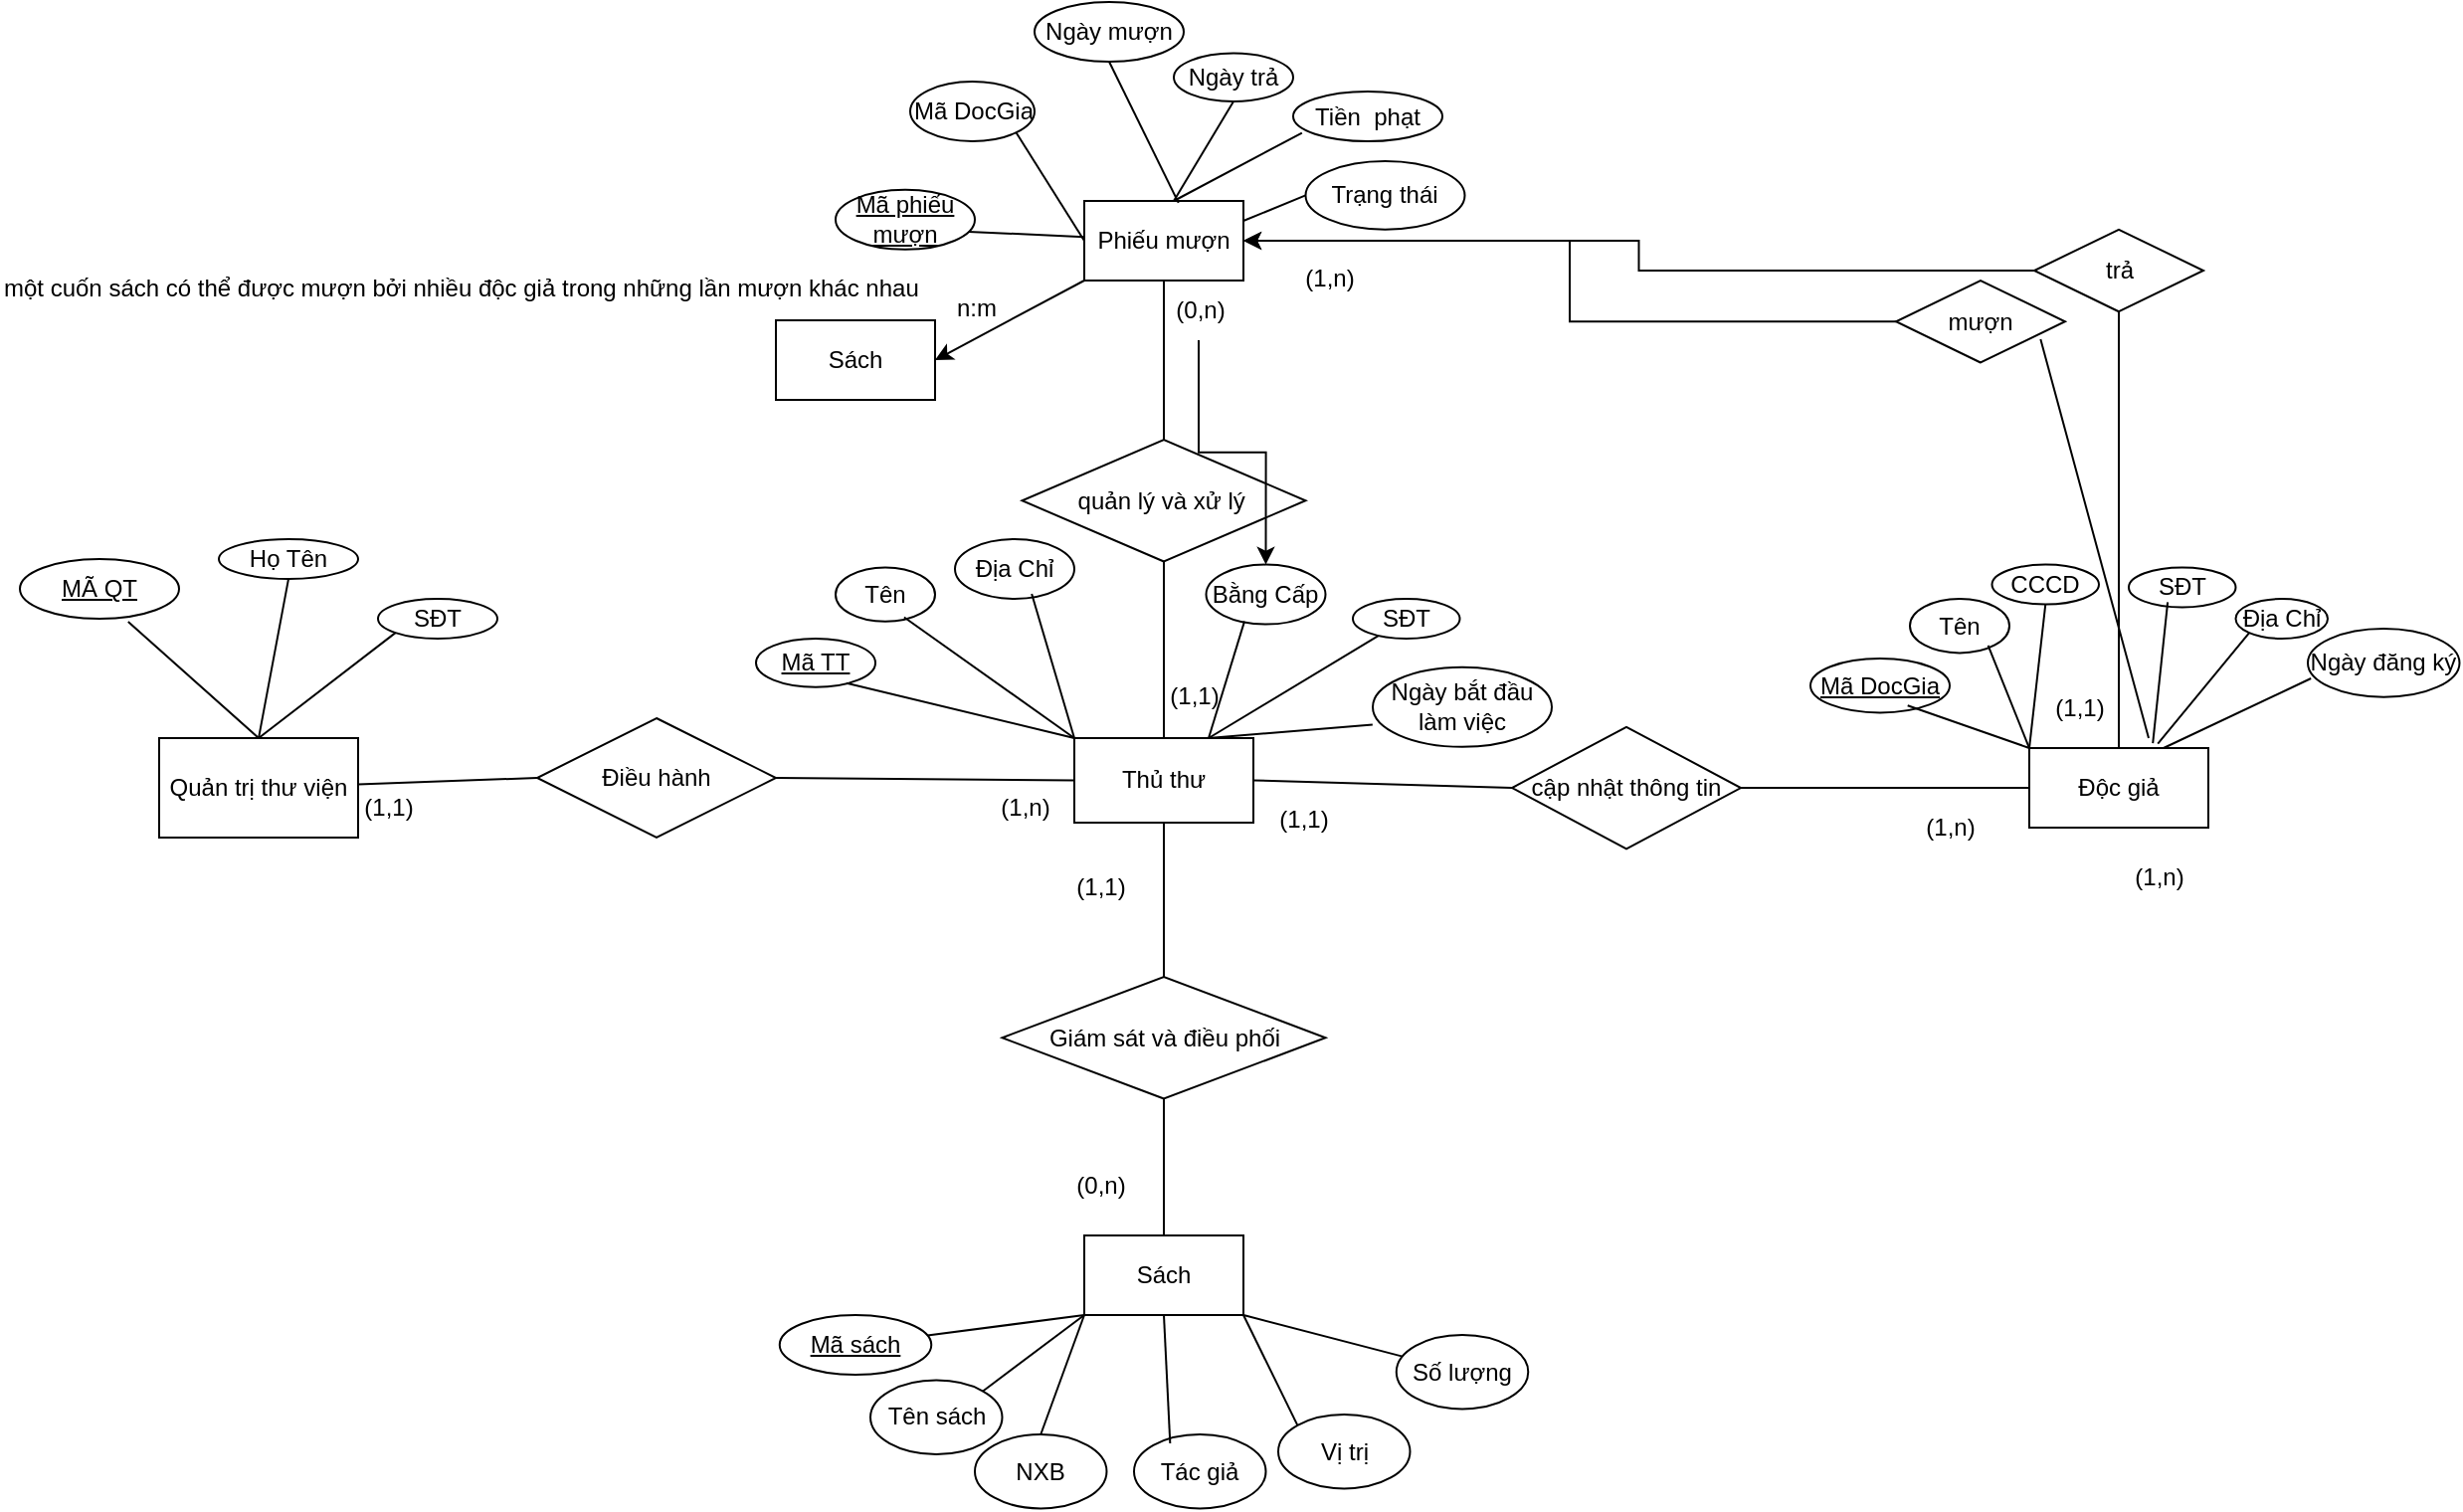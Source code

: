 <mxfile version="25.0.3">
  <diagram id="R2lEEEUBdFMjLlhIrx00" name="Page-1">
    <mxGraphModel dx="2251" dy="678" grid="1" gridSize="10" guides="1" tooltips="1" connect="1" arrows="1" fold="1" page="1" pageScale="1" pageWidth="850" pageHeight="1100" math="0" shadow="0" extFonts="Permanent Marker^https://fonts.googleapis.com/css?family=Permanent+Marker">
      <root>
        <mxCell id="0" />
        <mxCell id="1" parent="0" />
        <mxCell id="HIa7G53-TBurwskOPkQx-1" value="Quản trị thư viện" style="whiteSpace=wrap;html=1;align=center;" parent="1" vertex="1">
          <mxGeometry x="-490" y="480" width="100" height="50" as="geometry" />
        </mxCell>
        <mxCell id="HIa7G53-TBurwskOPkQx-2" value="Thủ thư" style="rounded=0;whiteSpace=wrap;html=1;" parent="1" vertex="1">
          <mxGeometry x="-30" y="480" width="90" height="42.5" as="geometry" />
        </mxCell>
        <mxCell id="HIa7G53-TBurwskOPkQx-3" value="Sách" style="rounded=0;whiteSpace=wrap;html=1;" parent="1" vertex="1">
          <mxGeometry x="-25" y="730" width="80" height="40" as="geometry" />
        </mxCell>
        <mxCell id="HIa7G53-TBurwskOPkQx-5" value="Độc giả" style="rounded=0;whiteSpace=wrap;html=1;" parent="1" vertex="1">
          <mxGeometry x="450" y="485.01" width="90" height="40" as="geometry" />
        </mxCell>
        <mxCell id="HIa7G53-TBurwskOPkQx-9" value="Điều hành" style="shape=rhombus;perimeter=rhombusPerimeter;whiteSpace=wrap;html=1;align=center;" parent="1" vertex="1">
          <mxGeometry x="-300" y="470" width="120" height="60" as="geometry" />
        </mxCell>
        <mxCell id="HIa7G53-TBurwskOPkQx-27" value="" style="endArrow=none;html=1;rounded=0;entryX=0;entryY=0.5;entryDx=0;entryDy=0;" parent="1" source="HIa7G53-TBurwskOPkQx-1" target="HIa7G53-TBurwskOPkQx-9" edge="1">
          <mxGeometry relative="1" as="geometry">
            <mxPoint x="-254.3" y="420" as="sourcePoint" />
            <mxPoint x="-340" y="500" as="targetPoint" />
          </mxGeometry>
        </mxCell>
        <mxCell id="HIa7G53-TBurwskOPkQx-29" value="(1,n)" style="text;html=1;align=center;verticalAlign=middle;resizable=0;points=[];autosize=1;strokeColor=none;fillColor=none;" parent="1" vertex="1">
          <mxGeometry x="-80" y="500" width="50" height="30" as="geometry" />
        </mxCell>
        <mxCell id="HIa7G53-TBurwskOPkQx-32" value="Giám sát và điều phối" style="shape=rhombus;perimeter=rhombusPerimeter;whiteSpace=wrap;html=1;align=center;direction=west;" parent="1" vertex="1">
          <mxGeometry x="-66.25" y="600" width="162.5" height="61.25" as="geometry" />
        </mxCell>
        <mxCell id="HIa7G53-TBurwskOPkQx-37" value="(0,n)" style="text;html=1;align=center;verticalAlign=middle;resizable=0;points=[];autosize=1;strokeColor=none;fillColor=none;" parent="1" vertex="1">
          <mxGeometry x="-42.5" y="690" width="50" height="30" as="geometry" />
        </mxCell>
        <mxCell id="HIa7G53-TBurwskOPkQx-38" value="(1,1)" style="text;html=1;align=center;verticalAlign=middle;resizable=0;points=[];autosize=1;strokeColor=none;fillColor=none;" parent="1" vertex="1">
          <mxGeometry x="-400" y="500" width="50" height="30" as="geometry" />
        </mxCell>
        <mxCell id="HIa7G53-TBurwskOPkQx-39" value="(1,1)" style="text;html=1;align=center;verticalAlign=middle;resizable=0;points=[];autosize=1;strokeColor=none;fillColor=none;" parent="1" vertex="1">
          <mxGeometry x="-42.5" y="540" width="50" height="30" as="geometry" />
        </mxCell>
        <mxCell id="HIa7G53-TBurwskOPkQx-42" value="" style="endArrow=none;html=1;rounded=0;entryX=1;entryY=0.5;entryDx=0;entryDy=0;exitX=0;exitY=0.5;exitDx=0;exitDy=0;" parent="1" source="HIa7G53-TBurwskOPkQx-2" target="HIa7G53-TBurwskOPkQx-9" edge="1">
          <mxGeometry relative="1" as="geometry">
            <mxPoint x="-310" y="750" as="sourcePoint" />
            <mxPoint x="-150" y="750" as="targetPoint" />
          </mxGeometry>
        </mxCell>
        <mxCell id="HIa7G53-TBurwskOPkQx-43" value="cập nhật thông tin" style="shape=rhombus;perimeter=rhombusPerimeter;whiteSpace=wrap;html=1;align=center;direction=west;" parent="1" vertex="1">
          <mxGeometry x="190" y="474.38" width="115" height="61.25" as="geometry" />
        </mxCell>
        <mxCell id="HIa7G53-TBurwskOPkQx-44" value="" style="endArrow=none;html=1;rounded=0;" parent="1" source="HIa7G53-TBurwskOPkQx-43" target="HIa7G53-TBurwskOPkQx-5" edge="1">
          <mxGeometry relative="1" as="geometry">
            <mxPoint x="170" y="590" as="sourcePoint" />
            <mxPoint x="330" y="590" as="targetPoint" />
          </mxGeometry>
        </mxCell>
        <mxCell id="HIa7G53-TBurwskOPkQx-46" value="" style="endArrow=none;html=1;rounded=0;exitX=1;exitY=0.5;exitDx=0;exitDy=0;entryX=1;entryY=0.5;entryDx=0;entryDy=0;" parent="1" source="HIa7G53-TBurwskOPkQx-2" target="HIa7G53-TBurwskOPkQx-43" edge="1">
          <mxGeometry relative="1" as="geometry">
            <mxPoint x="210" y="522.5" as="sourcePoint" />
            <mxPoint x="210" y="590" as="targetPoint" />
          </mxGeometry>
        </mxCell>
        <mxCell id="HIa7G53-TBurwskOPkQx-47" value="(1,n)" style="text;html=1;align=center;verticalAlign=middle;resizable=0;points=[];autosize=1;strokeColor=none;fillColor=none;" parent="1" vertex="1">
          <mxGeometry x="385" y="510" width="50" height="30" as="geometry" />
        </mxCell>
        <mxCell id="HIa7G53-TBurwskOPkQx-48" value="(1,1)" style="text;html=1;align=center;verticalAlign=middle;resizable=0;points=[];autosize=1;strokeColor=none;fillColor=none;" parent="1" vertex="1">
          <mxGeometry x="60" y="505.63" width="50" height="30" as="geometry" />
        </mxCell>
        <mxCell id="HIa7G53-TBurwskOPkQx-49" value="" style="endArrow=none;html=1;rounded=0;entryX=0.5;entryY=0;entryDx=0;entryDy=0;exitX=0.5;exitY=0;exitDx=0;exitDy=0;" parent="1" target="HIa7G53-TBurwskOPkQx-3" edge="1" source="HIa7G53-TBurwskOPkQx-32">
          <mxGeometry relative="1" as="geometry">
            <mxPoint x="14.5" y="691.25" as="sourcePoint" />
            <mxPoint x="14.5" y="770.25" as="targetPoint" />
          </mxGeometry>
        </mxCell>
        <mxCell id="HIa7G53-TBurwskOPkQx-50" value="" style="endArrow=none;html=1;rounded=0;entryX=0.5;entryY=1;entryDx=0;entryDy=0;exitX=0.5;exitY=1;exitDx=0;exitDy=0;" parent="1" source="HIa7G53-TBurwskOPkQx-2" target="HIa7G53-TBurwskOPkQx-32" edge="1">
          <mxGeometry relative="1" as="geometry">
            <mxPoint x="14.5" y="530" as="sourcePoint" />
            <mxPoint x="14.5" y="609" as="targetPoint" />
          </mxGeometry>
        </mxCell>
        <mxCell id="HIa7G53-TBurwskOPkQx-51" value="quản lý và xử lý&amp;nbsp;" style="shape=rhombus;perimeter=rhombusPerimeter;whiteSpace=wrap;html=1;align=center;direction=west;" parent="1" vertex="1">
          <mxGeometry x="-56.25" y="330" width="142.5" height="61.25" as="geometry" />
        </mxCell>
        <mxCell id="beYNYx_X1feckc-HWX2N-92" value="" style="edgeStyle=orthogonalEdgeStyle;rounded=0;orthogonalLoop=1;jettySize=auto;html=1;" edge="1" parent="1" source="HIa7G53-TBurwskOPkQx-52" target="beYNYx_X1feckc-HWX2N-29">
          <mxGeometry relative="1" as="geometry" />
        </mxCell>
        <mxCell id="HIa7G53-TBurwskOPkQx-52" value="(0,n)" style="text;html=1;align=center;verticalAlign=middle;resizable=0;points=[];autosize=1;strokeColor=none;fillColor=none;" parent="1" vertex="1">
          <mxGeometry x="7.5" y="250" width="50" height="30" as="geometry" />
        </mxCell>
        <mxCell id="HIa7G53-TBurwskOPkQx-53" value="(1,1)" style="text;html=1;align=center;verticalAlign=middle;resizable=0;points=[];autosize=1;strokeColor=none;fillColor=none;" parent="1" vertex="1">
          <mxGeometry x="5" y="444.38" width="50" height="30" as="geometry" />
        </mxCell>
        <mxCell id="HIa7G53-TBurwskOPkQx-54" value="" style="endArrow=none;html=1;rounded=0;entryX=0.5;entryY=1;entryDx=0;entryDy=0;" parent="1" target="HIa7G53-TBurwskOPkQx-51" edge="1">
          <mxGeometry relative="1" as="geometry">
            <mxPoint x="15" y="250" as="sourcePoint" />
            <mxPoint x="10" y="330" as="targetPoint" />
          </mxGeometry>
        </mxCell>
        <mxCell id="HIa7G53-TBurwskOPkQx-55" value="" style="endArrow=none;html=1;rounded=0;entryX=0.5;entryY=0;entryDx=0;entryDy=0;exitX=0.5;exitY=0;exitDx=0;exitDy=0;" parent="1" source="HIa7G53-TBurwskOPkQx-51" target="HIa7G53-TBurwskOPkQx-2" edge="1">
          <mxGeometry relative="1" as="geometry">
            <mxPoint x="10" y="441.25" as="sourcePoint" />
            <mxPoint x="10" y="548.25" as="targetPoint" />
          </mxGeometry>
        </mxCell>
        <mxCell id="beYNYx_X1feckc-HWX2N-88" style="edgeStyle=orthogonalEdgeStyle;rounded=0;orthogonalLoop=1;jettySize=auto;html=1;" edge="1" parent="1" source="HIa7G53-TBurwskOPkQx-56" target="beYNYx_X1feckc-HWX2N-21">
          <mxGeometry relative="1" as="geometry" />
        </mxCell>
        <mxCell id="HIa7G53-TBurwskOPkQx-56" value="mượn" style="shape=rhombus;perimeter=rhombusPerimeter;whiteSpace=wrap;html=1;align=center;direction=west;" parent="1" vertex="1">
          <mxGeometry x="383" y="250" width="85" height="41.25" as="geometry" />
        </mxCell>
        <mxCell id="HIa7G53-TBurwskOPkQx-60" value="(1,n)" style="text;html=1;align=center;verticalAlign=middle;resizable=0;points=[];autosize=1;strokeColor=none;fillColor=none;" parent="1" vertex="1">
          <mxGeometry x="490" y="535" width="50" height="30" as="geometry" />
        </mxCell>
        <mxCell id="HIa7G53-TBurwskOPkQx-62" value="" style="endArrow=none;html=1;rounded=0;exitX=0.145;exitY=0.285;exitDx=0;exitDy=0;exitPerimeter=0;" parent="1" source="HIa7G53-TBurwskOPkQx-56" edge="1">
          <mxGeometry relative="1" as="geometry">
            <mxPoint x="452.497" y="273.436" as="sourcePoint" />
            <mxPoint x="510" y="480" as="targetPoint" />
          </mxGeometry>
        </mxCell>
        <mxCell id="HIa7G53-TBurwskOPkQx-64" value="(1,n)" style="text;html=1;align=center;verticalAlign=middle;resizable=0;points=[];autosize=1;strokeColor=none;fillColor=none;" parent="1" vertex="1">
          <mxGeometry x="72.5" y="234.38" width="50" height="30" as="geometry" />
        </mxCell>
        <mxCell id="HIa7G53-TBurwskOPkQx-65" value="(1,1)" style="text;html=1;align=center;verticalAlign=middle;resizable=0;points=[];autosize=1;strokeColor=none;fillColor=none;" parent="1" vertex="1">
          <mxGeometry x="450" y="450" width="50" height="30" as="geometry" />
        </mxCell>
        <mxCell id="beYNYx_X1feckc-HWX2N-89" style="edgeStyle=orthogonalEdgeStyle;rounded=0;orthogonalLoop=1;jettySize=auto;html=1;" edge="1" parent="1" source="beYNYx_X1feckc-HWX2N-1" target="beYNYx_X1feckc-HWX2N-21">
          <mxGeometry relative="1" as="geometry" />
        </mxCell>
        <mxCell id="beYNYx_X1feckc-HWX2N-1" value="trả" style="shape=rhombus;perimeter=rhombusPerimeter;whiteSpace=wrap;html=1;align=center;direction=west;" vertex="1" parent="1">
          <mxGeometry x="452.5" y="224.38" width="85" height="41.25" as="geometry" />
        </mxCell>
        <mxCell id="beYNYx_X1feckc-HWX2N-10" value="MÃ QT" style="ellipse;whiteSpace=wrap;html=1;align=center;fontStyle=4;" vertex="1" parent="1">
          <mxGeometry x="-560" y="390" width="80" height="30" as="geometry" />
        </mxCell>
        <mxCell id="beYNYx_X1feckc-HWX2N-11" value="Họ Tên" style="ellipse;whiteSpace=wrap;html=1;align=center;" vertex="1" parent="1">
          <mxGeometry x="-460" y="380" width="70" height="20" as="geometry" />
        </mxCell>
        <mxCell id="beYNYx_X1feckc-HWX2N-13" value="SĐT" style="ellipse;whiteSpace=wrap;html=1;align=center;" vertex="1" parent="1">
          <mxGeometry x="-380" y="410" width="60" height="20" as="geometry" />
        </mxCell>
        <mxCell id="beYNYx_X1feckc-HWX2N-16" value="" style="endArrow=none;html=1;rounded=0;exitX=0.68;exitY=1.05;exitDx=0;exitDy=0;entryX=0.5;entryY=0;entryDx=0;entryDy=0;exitPerimeter=0;" edge="1" parent="1" source="beYNYx_X1feckc-HWX2N-10" target="HIa7G53-TBurwskOPkQx-1">
          <mxGeometry relative="1" as="geometry">
            <mxPoint x="-510" y="450" as="sourcePoint" />
            <mxPoint x="-450" y="470" as="targetPoint" />
          </mxGeometry>
        </mxCell>
        <mxCell id="beYNYx_X1feckc-HWX2N-17" value="" style="endArrow=none;html=1;rounded=0;exitX=0.5;exitY=0;exitDx=0;exitDy=0;entryX=0;entryY=1;entryDx=0;entryDy=0;" edge="1" parent="1" source="HIa7G53-TBurwskOPkQx-1" target="beYNYx_X1feckc-HWX2N-13">
          <mxGeometry relative="1" as="geometry">
            <mxPoint x="-500" y="430" as="sourcePoint" />
            <mxPoint x="-430" y="490" as="targetPoint" />
          </mxGeometry>
        </mxCell>
        <mxCell id="beYNYx_X1feckc-HWX2N-18" value="" style="endArrow=none;html=1;rounded=0;exitX=0.5;exitY=1;exitDx=0;exitDy=0;" edge="1" parent="1" source="beYNYx_X1feckc-HWX2N-11">
          <mxGeometry relative="1" as="geometry">
            <mxPoint x="-490" y="440" as="sourcePoint" />
            <mxPoint x="-440" y="480" as="targetPoint" />
          </mxGeometry>
        </mxCell>
        <mxCell id="beYNYx_X1feckc-HWX2N-21" value="Phiếu mượn" style="rounded=0;whiteSpace=wrap;html=1;" vertex="1" parent="1">
          <mxGeometry x="-25" y="210" width="80" height="40" as="geometry" />
        </mxCell>
        <mxCell id="beYNYx_X1feckc-HWX2N-25" value="Tên" style="ellipse;whiteSpace=wrap;html=1;align=center;" vertex="1" parent="1">
          <mxGeometry x="-150" y="394.22" width="50" height="27.19" as="geometry" />
        </mxCell>
        <mxCell id="beYNYx_X1feckc-HWX2N-26" value="Địa Chỉ" style="ellipse;whiteSpace=wrap;html=1;align=center;" vertex="1" parent="1">
          <mxGeometry x="-90" y="380" width="60" height="30" as="geometry" />
        </mxCell>
        <mxCell id="beYNYx_X1feckc-HWX2N-27" value="Mã TT" style="ellipse;whiteSpace=wrap;html=1;align=center;fontStyle=4;" vertex="1" parent="1">
          <mxGeometry x="-190" y="430" width="60" height="24.38" as="geometry" />
        </mxCell>
        <mxCell id="beYNYx_X1feckc-HWX2N-28" value="Ngày bắt đầu làm việc" style="ellipse;whiteSpace=wrap;html=1;align=center;" vertex="1" parent="1">
          <mxGeometry x="120" y="444.38" width="90" height="40" as="geometry" />
        </mxCell>
        <mxCell id="beYNYx_X1feckc-HWX2N-29" value="Bằng Cấp" style="ellipse;whiteSpace=wrap;html=1;align=center;" vertex="1" parent="1">
          <mxGeometry x="36.25" y="392.81" width="60" height="30" as="geometry" />
        </mxCell>
        <mxCell id="beYNYx_X1feckc-HWX2N-30" value="" style="endArrow=none;html=1;rounded=0;exitX=0.758;exitY=0.917;exitDx=0;exitDy=0;exitPerimeter=0;entryX=0;entryY=0;entryDx=0;entryDy=0;" edge="1" parent="1" source="beYNYx_X1feckc-HWX2N-27" target="HIa7G53-TBurwskOPkQx-2">
          <mxGeometry relative="1" as="geometry">
            <mxPoint x="-150" y="520" as="sourcePoint" />
            <mxPoint x="10" y="520" as="targetPoint" />
          </mxGeometry>
        </mxCell>
        <mxCell id="beYNYx_X1feckc-HWX2N-31" value="" style="endArrow=none;html=1;rounded=0;exitX=0.689;exitY=0.92;exitDx=0;exitDy=0;exitPerimeter=0;entryX=0;entryY=0;entryDx=0;entryDy=0;" edge="1" parent="1" source="beYNYx_X1feckc-HWX2N-25" target="HIa7G53-TBurwskOPkQx-2">
          <mxGeometry relative="1" as="geometry">
            <mxPoint x="-150" y="520" as="sourcePoint" />
            <mxPoint x="10" y="520" as="targetPoint" />
          </mxGeometry>
        </mxCell>
        <mxCell id="beYNYx_X1feckc-HWX2N-32" value="" style="endArrow=none;html=1;rounded=0;entryX=0.643;entryY=0.917;entryDx=0;entryDy=0;entryPerimeter=0;exitX=0;exitY=0;exitDx=0;exitDy=0;" edge="1" parent="1" source="HIa7G53-TBurwskOPkQx-2" target="beYNYx_X1feckc-HWX2N-26">
          <mxGeometry relative="1" as="geometry">
            <mxPoint x="-150" y="520" as="sourcePoint" />
            <mxPoint x="10" y="520" as="targetPoint" />
          </mxGeometry>
        </mxCell>
        <mxCell id="beYNYx_X1feckc-HWX2N-33" value="" style="endArrow=none;html=1;rounded=0;entryX=0.321;entryY=0.95;entryDx=0;entryDy=0;entryPerimeter=0;exitX=0.75;exitY=0;exitDx=0;exitDy=0;" edge="1" parent="1" source="HIa7G53-TBurwskOPkQx-2" target="beYNYx_X1feckc-HWX2N-29">
          <mxGeometry relative="1" as="geometry">
            <mxPoint x="-150" y="520" as="sourcePoint" />
            <mxPoint x="10" y="520" as="targetPoint" />
          </mxGeometry>
        </mxCell>
        <mxCell id="beYNYx_X1feckc-HWX2N-34" value="" style="endArrow=none;html=1;rounded=0;entryX=-0.001;entryY=0.722;entryDx=0;entryDy=0;entryPerimeter=0;exitX=0.75;exitY=0;exitDx=0;exitDy=0;" edge="1" parent="1" source="HIa7G53-TBurwskOPkQx-2" target="beYNYx_X1feckc-HWX2N-28">
          <mxGeometry relative="1" as="geometry">
            <mxPoint x="-150" y="520" as="sourcePoint" />
            <mxPoint x="10" y="520" as="targetPoint" />
          </mxGeometry>
        </mxCell>
        <mxCell id="beYNYx_X1feckc-HWX2N-35" value="SĐT" style="ellipse;whiteSpace=wrap;html=1;align=center;" vertex="1" parent="1">
          <mxGeometry x="110" y="410" width="53.75" height="20" as="geometry" />
        </mxCell>
        <mxCell id="beYNYx_X1feckc-HWX2N-36" value="" style="endArrow=none;html=1;rounded=0;exitX=0.75;exitY=0;exitDx=0;exitDy=0;" edge="1" parent="1" source="HIa7G53-TBurwskOPkQx-2" target="beYNYx_X1feckc-HWX2N-35">
          <mxGeometry relative="1" as="geometry">
            <mxPoint x="48" y="490" as="sourcePoint" />
            <mxPoint x="66" y="431" as="targetPoint" />
          </mxGeometry>
        </mxCell>
        <mxCell id="beYNYx_X1feckc-HWX2N-37" value="Mã DocGia" style="ellipse;whiteSpace=wrap;html=1;align=center;fontStyle=4;" vertex="1" parent="1">
          <mxGeometry x="340" y="440" width="70" height="27.19" as="geometry" />
        </mxCell>
        <mxCell id="beYNYx_X1feckc-HWX2N-38" value="Tên" style="ellipse;whiteSpace=wrap;html=1;align=center;" vertex="1" parent="1">
          <mxGeometry x="390" y="410" width="50" height="27.19" as="geometry" />
        </mxCell>
        <mxCell id="beYNYx_X1feckc-HWX2N-39" value="Địa Chỉ" style="ellipse;whiteSpace=wrap;html=1;align=center;" vertex="1" parent="1">
          <mxGeometry x="553.75" y="410" width="46.25" height="20" as="geometry" />
        </mxCell>
        <mxCell id="beYNYx_X1feckc-HWX2N-40" value="SĐT" style="ellipse;whiteSpace=wrap;html=1;align=center;" vertex="1" parent="1">
          <mxGeometry x="500" y="394.22" width="53.75" height="20" as="geometry" />
        </mxCell>
        <mxCell id="beYNYx_X1feckc-HWX2N-41" value="CCCD" style="ellipse;whiteSpace=wrap;html=1;align=center;" vertex="1" parent="1">
          <mxGeometry x="431.25" y="392.81" width="53.75" height="20" as="geometry" />
        </mxCell>
        <mxCell id="beYNYx_X1feckc-HWX2N-42" value="Ngày đăng ký" style="ellipse;whiteSpace=wrap;html=1;align=center;" vertex="1" parent="1">
          <mxGeometry x="590" y="425" width="76.25" height="34.38" as="geometry" />
        </mxCell>
        <mxCell id="beYNYx_X1feckc-HWX2N-44" value="Mã phiếu mượn" style="ellipse;whiteSpace=wrap;html=1;align=center;fontStyle=4;" vertex="1" parent="1">
          <mxGeometry x="-150" y="204.38" width="70" height="30" as="geometry" />
        </mxCell>
        <mxCell id="beYNYx_X1feckc-HWX2N-45" value="Mã DocGia" style="ellipse;whiteSpace=wrap;html=1;align=center;" vertex="1" parent="1">
          <mxGeometry x="-112.5" y="150" width="62.5" height="30" as="geometry" />
        </mxCell>
        <mxCell id="beYNYx_X1feckc-HWX2N-46" value="Ngày mượn" style="ellipse;whiteSpace=wrap;html=1;align=center;" vertex="1" parent="1">
          <mxGeometry x="-50" y="110" width="75" height="30" as="geometry" />
        </mxCell>
        <mxCell id="beYNYx_X1feckc-HWX2N-47" value="Ngày trả" style="ellipse;whiteSpace=wrap;html=1;align=center;" vertex="1" parent="1">
          <mxGeometry x="20" y="135.78" width="60" height="24.22" as="geometry" />
        </mxCell>
        <mxCell id="beYNYx_X1feckc-HWX2N-48" value="Tiền&amp;nbsp; phạt" style="ellipse;whiteSpace=wrap;html=1;align=center;" vertex="1" parent="1">
          <mxGeometry x="80.0" y="155" width="75" height="25" as="geometry" />
        </mxCell>
        <mxCell id="beYNYx_X1feckc-HWX2N-49" value="Trạng thái" style="ellipse;whiteSpace=wrap;html=1;align=center;" vertex="1" parent="1">
          <mxGeometry x="86.25" y="190" width="80" height="34.38" as="geometry" />
        </mxCell>
        <mxCell id="beYNYx_X1feckc-HWX2N-51" value="" style="endArrow=none;html=1;rounded=0;exitX=0.955;exitY=0.702;exitDx=0;exitDy=0;exitPerimeter=0;" edge="1" parent="1" source="beYNYx_X1feckc-HWX2N-44" target="beYNYx_X1feckc-HWX2N-21">
          <mxGeometry relative="1" as="geometry">
            <mxPoint x="-40" y="310" as="sourcePoint" />
            <mxPoint x="120" y="310" as="targetPoint" />
          </mxGeometry>
        </mxCell>
        <mxCell id="beYNYx_X1feckc-HWX2N-52" value="" style="endArrow=none;html=1;rounded=0;exitX=1;exitY=1;exitDx=0;exitDy=0;entryX=0;entryY=0.5;entryDx=0;entryDy=0;" edge="1" parent="1" source="beYNYx_X1feckc-HWX2N-45" target="beYNYx_X1feckc-HWX2N-21">
          <mxGeometry relative="1" as="geometry">
            <mxPoint x="-73" y="235" as="sourcePoint" />
            <mxPoint x="-30" y="230" as="targetPoint" />
          </mxGeometry>
        </mxCell>
        <mxCell id="beYNYx_X1feckc-HWX2N-53" value="" style="endArrow=none;html=1;rounded=0;exitX=0.5;exitY=1;exitDx=0;exitDy=0;entryX=0.592;entryY=0.024;entryDx=0;entryDy=0;entryPerimeter=0;" edge="1" parent="1" source="beYNYx_X1feckc-HWX2N-46" target="beYNYx_X1feckc-HWX2N-21">
          <mxGeometry relative="1" as="geometry">
            <mxPoint x="-49" y="185" as="sourcePoint" />
            <mxPoint x="-15" y="240" as="targetPoint" />
          </mxGeometry>
        </mxCell>
        <mxCell id="beYNYx_X1feckc-HWX2N-54" value="" style="endArrow=none;html=1;rounded=0;entryX=0.5;entryY=1;entryDx=0;entryDy=0;" edge="1" parent="1" target="beYNYx_X1feckc-HWX2N-47">
          <mxGeometry relative="1" as="geometry">
            <mxPoint x="20" y="210" as="sourcePoint" />
            <mxPoint x="-5" y="250" as="targetPoint" />
          </mxGeometry>
        </mxCell>
        <mxCell id="beYNYx_X1feckc-HWX2N-55" value="" style="endArrow=none;html=1;rounded=0;exitX=0.059;exitY=0.832;exitDx=0;exitDy=0;exitPerimeter=0;" edge="1" parent="1" source="beYNYx_X1feckc-HWX2N-48">
          <mxGeometry relative="1" as="geometry">
            <mxPoint x="-29" y="205" as="sourcePoint" />
            <mxPoint x="20" y="210" as="targetPoint" />
          </mxGeometry>
        </mxCell>
        <mxCell id="beYNYx_X1feckc-HWX2N-56" value="" style="endArrow=none;html=1;rounded=0;exitX=0;exitY=0.5;exitDx=0;exitDy=0;entryX=1;entryY=0.25;entryDx=0;entryDy=0;" edge="1" parent="1" source="beYNYx_X1feckc-HWX2N-49" target="beYNYx_X1feckc-HWX2N-21">
          <mxGeometry relative="1" as="geometry">
            <mxPoint x="94" y="186" as="sourcePoint" />
            <mxPoint x="30" y="220" as="targetPoint" />
          </mxGeometry>
        </mxCell>
        <mxCell id="beYNYx_X1feckc-HWX2N-58" value="" style="endArrow=none;html=1;rounded=0;entryX=0.786;entryY=0.862;entryDx=0;entryDy=0;entryPerimeter=0;exitX=0;exitY=0;exitDx=0;exitDy=0;" edge="1" parent="1" source="HIa7G53-TBurwskOPkQx-5" target="beYNYx_X1feckc-HWX2N-38">
          <mxGeometry relative="1" as="geometry">
            <mxPoint x="449" y="482" as="sourcePoint" />
            <mxPoint x="280" y="640" as="targetPoint" />
          </mxGeometry>
        </mxCell>
        <mxCell id="beYNYx_X1feckc-HWX2N-60" value="" style="endArrow=none;html=1;rounded=0;entryX=0.5;entryY=1;entryDx=0;entryDy=0;exitX=0;exitY=0;exitDx=0;exitDy=0;" edge="1" parent="1" source="HIa7G53-TBurwskOPkQx-5" target="beYNYx_X1feckc-HWX2N-41">
          <mxGeometry relative="1" as="geometry">
            <mxPoint x="460" y="495" as="sourcePoint" />
            <mxPoint x="439" y="443" as="targetPoint" />
          </mxGeometry>
        </mxCell>
        <mxCell id="beYNYx_X1feckc-HWX2N-61" value="" style="endArrow=none;html=1;rounded=0;entryX=0.364;entryY=0.875;entryDx=0;entryDy=0;entryPerimeter=0;exitX=0.69;exitY=-0.061;exitDx=0;exitDy=0;exitPerimeter=0;" edge="1" parent="1" source="HIa7G53-TBurwskOPkQx-5" target="beYNYx_X1feckc-HWX2N-40">
          <mxGeometry relative="1" as="geometry">
            <mxPoint x="470" y="505" as="sourcePoint" />
            <mxPoint x="449" y="453" as="targetPoint" />
          </mxGeometry>
        </mxCell>
        <mxCell id="beYNYx_X1feckc-HWX2N-62" value="" style="endArrow=none;html=1;rounded=0;entryX=0;entryY=1;entryDx=0;entryDy=0;exitX=0.718;exitY=-0.055;exitDx=0;exitDy=0;exitPerimeter=0;" edge="1" parent="1" source="HIa7G53-TBurwskOPkQx-5" target="beYNYx_X1feckc-HWX2N-39">
          <mxGeometry relative="1" as="geometry">
            <mxPoint x="520" y="480" as="sourcePoint" />
            <mxPoint x="459" y="463" as="targetPoint" />
          </mxGeometry>
        </mxCell>
        <mxCell id="beYNYx_X1feckc-HWX2N-63" value="" style="endArrow=none;html=1;rounded=0;entryX=0.021;entryY=0.727;entryDx=0;entryDy=0;entryPerimeter=0;exitX=0.75;exitY=0;exitDx=0;exitDy=0;" edge="1" parent="1" source="HIa7G53-TBurwskOPkQx-5" target="beYNYx_X1feckc-HWX2N-42">
          <mxGeometry relative="1" as="geometry">
            <mxPoint x="490" y="525" as="sourcePoint" />
            <mxPoint x="469" y="473" as="targetPoint" />
          </mxGeometry>
        </mxCell>
        <mxCell id="beYNYx_X1feckc-HWX2N-64" value="" style="endArrow=none;html=1;rounded=0;entryX=0.698;entryY=0.87;entryDx=0;entryDy=0;entryPerimeter=0;exitX=0;exitY=0;exitDx=0;exitDy=0;" edge="1" parent="1" source="HIa7G53-TBurwskOPkQx-5" target="beYNYx_X1feckc-HWX2N-37">
          <mxGeometry relative="1" as="geometry">
            <mxPoint x="500" y="535" as="sourcePoint" />
            <mxPoint x="479" y="483" as="targetPoint" />
          </mxGeometry>
        </mxCell>
        <mxCell id="beYNYx_X1feckc-HWX2N-65" value="Mã sách" style="ellipse;whiteSpace=wrap;html=1;align=center;fontStyle=4;" vertex="1" parent="1">
          <mxGeometry x="-178.12" y="770" width="76.25" height="30" as="geometry" />
        </mxCell>
        <mxCell id="beYNYx_X1feckc-HWX2N-66" value="" style="endArrow=none;html=1;rounded=0;exitX=0.5;exitY=0;exitDx=0;exitDy=0;entryX=0.5;entryY=0;entryDx=0;entryDy=0;" edge="1" parent="1" source="beYNYx_X1feckc-HWX2N-1" target="HIa7G53-TBurwskOPkQx-5">
          <mxGeometry relative="1" as="geometry">
            <mxPoint x="466" y="289" as="sourcePoint" />
            <mxPoint x="520" y="490" as="targetPoint" />
          </mxGeometry>
        </mxCell>
        <mxCell id="beYNYx_X1feckc-HWX2N-68" value="Sách" style="rounded=0;whiteSpace=wrap;html=1;" vertex="1" parent="1">
          <mxGeometry x="-180" y="270" width="80" height="40" as="geometry" />
        </mxCell>
        <mxCell id="beYNYx_X1feckc-HWX2N-70" value="" style="endArrow=classic;html=1;rounded=0;exitX=0;exitY=1;exitDx=0;exitDy=0;" edge="1" parent="1" source="beYNYx_X1feckc-HWX2N-21">
          <mxGeometry width="50" height="50" relative="1" as="geometry">
            <mxPoint x="-85" y="315.63" as="sourcePoint" />
            <mxPoint x="-100" y="290" as="targetPoint" />
          </mxGeometry>
        </mxCell>
        <mxCell id="beYNYx_X1feckc-HWX2N-72" value="Tên sách" style="ellipse;whiteSpace=wrap;html=1;align=center;" vertex="1" parent="1">
          <mxGeometry x="-132.5" y="802.81" width="66.25" height="37.19" as="geometry" />
        </mxCell>
        <mxCell id="beYNYx_X1feckc-HWX2N-73" value="Tác giả" style="ellipse;whiteSpace=wrap;html=1;align=center;" vertex="1" parent="1">
          <mxGeometry x="3.553e-15" y="830" width="66.25" height="37.19" as="geometry" />
        </mxCell>
        <mxCell id="beYNYx_X1feckc-HWX2N-74" value="NXB" style="ellipse;whiteSpace=wrap;html=1;align=center;" vertex="1" parent="1">
          <mxGeometry x="-80" y="830" width="66.25" height="37.19" as="geometry" />
        </mxCell>
        <mxCell id="beYNYx_X1feckc-HWX2N-75" value="Số lượng" style="ellipse;whiteSpace=wrap;html=1;align=center;" vertex="1" parent="1">
          <mxGeometry x="131.88" y="780" width="66.25" height="37.19" as="geometry" />
        </mxCell>
        <mxCell id="beYNYx_X1feckc-HWX2N-76" value="Vị trị" style="ellipse;whiteSpace=wrap;html=1;align=center;" vertex="1" parent="1">
          <mxGeometry x="72.5" y="820" width="66.25" height="37.19" as="geometry" />
        </mxCell>
        <mxCell id="beYNYx_X1feckc-HWX2N-79" value="" style="endArrow=none;html=1;rounded=0;entryX=0;entryY=1;entryDx=0;entryDy=0;" edge="1" parent="1" source="beYNYx_X1feckc-HWX2N-65" target="HIa7G53-TBurwskOPkQx-3">
          <mxGeometry width="50" height="50" relative="1" as="geometry">
            <mxPoint x="-100" y="780" as="sourcePoint" />
            <mxPoint x="-30" y="770" as="targetPoint" />
          </mxGeometry>
        </mxCell>
        <mxCell id="beYNYx_X1feckc-HWX2N-80" value="" style="endArrow=none;html=1;rounded=0;entryX=0;entryY=1;entryDx=0;entryDy=0;exitX=1;exitY=0;exitDx=0;exitDy=0;" edge="1" parent="1" source="beYNYx_X1feckc-HWX2N-72" target="HIa7G53-TBurwskOPkQx-3">
          <mxGeometry width="50" height="50" relative="1" as="geometry">
            <mxPoint x="-94" y="790" as="sourcePoint" />
            <mxPoint x="-15" y="780" as="targetPoint" />
          </mxGeometry>
        </mxCell>
        <mxCell id="beYNYx_X1feckc-HWX2N-81" value="" style="endArrow=none;html=1;rounded=0;entryX=0;entryY=1;entryDx=0;entryDy=0;exitX=0.5;exitY=0;exitDx=0;exitDy=0;" edge="1" parent="1" source="beYNYx_X1feckc-HWX2N-74" target="HIa7G53-TBurwskOPkQx-3">
          <mxGeometry width="50" height="50" relative="1" as="geometry">
            <mxPoint x="-66" y="818" as="sourcePoint" />
            <mxPoint x="-15" y="780" as="targetPoint" />
          </mxGeometry>
        </mxCell>
        <mxCell id="beYNYx_X1feckc-HWX2N-83" value="" style="endArrow=none;html=1;rounded=0;exitX=0.274;exitY=0.121;exitDx=0;exitDy=0;exitPerimeter=0;entryX=0.5;entryY=1;entryDx=0;entryDy=0;" edge="1" parent="1" source="beYNYx_X1feckc-HWX2N-73" target="HIa7G53-TBurwskOPkQx-3">
          <mxGeometry width="50" height="50" relative="1" as="geometry">
            <mxPoint x="5" y="823.6" as="sourcePoint" />
            <mxPoint x="55" y="773.6" as="targetPoint" />
          </mxGeometry>
        </mxCell>
        <mxCell id="beYNYx_X1feckc-HWX2N-84" value="" style="endArrow=none;html=1;rounded=0;exitX=0;exitY=0;exitDx=0;exitDy=0;entryX=1;entryY=1;entryDx=0;entryDy=0;" edge="1" parent="1" source="beYNYx_X1feckc-HWX2N-76" target="HIa7G53-TBurwskOPkQx-3">
          <mxGeometry width="50" height="50" relative="1" as="geometry">
            <mxPoint x="28" y="844" as="sourcePoint" />
            <mxPoint x="25" y="780" as="targetPoint" />
          </mxGeometry>
        </mxCell>
        <mxCell id="beYNYx_X1feckc-HWX2N-85" value="" style="endArrow=none;html=1;rounded=0;entryX=1;entryY=1;entryDx=0;entryDy=0;" edge="1" parent="1" source="beYNYx_X1feckc-HWX2N-75" target="HIa7G53-TBurwskOPkQx-3">
          <mxGeometry width="50" height="50" relative="1" as="geometry">
            <mxPoint x="130" y="800" as="sourcePoint" />
            <mxPoint x="35" y="790" as="targetPoint" />
          </mxGeometry>
        </mxCell>
        <mxCell id="beYNYx_X1feckc-HWX2N-90" value="n:m" style="text;whiteSpace=wrap;html=1;" vertex="1" parent="1">
          <mxGeometry x="-91.25" y="250" width="20" height="30" as="geometry" />
        </mxCell>
        <mxCell id="beYNYx_X1feckc-HWX2N-93" value="một cuốn sách có thể được mượn bởi nhiều độc giả trong những lần mượn khác nhau" style="text;whiteSpace=wrap;html=1;" vertex="1" parent="1">
          <mxGeometry x="-570" y="240" width="490" height="40" as="geometry" />
        </mxCell>
      </root>
    </mxGraphModel>
  </diagram>
</mxfile>
